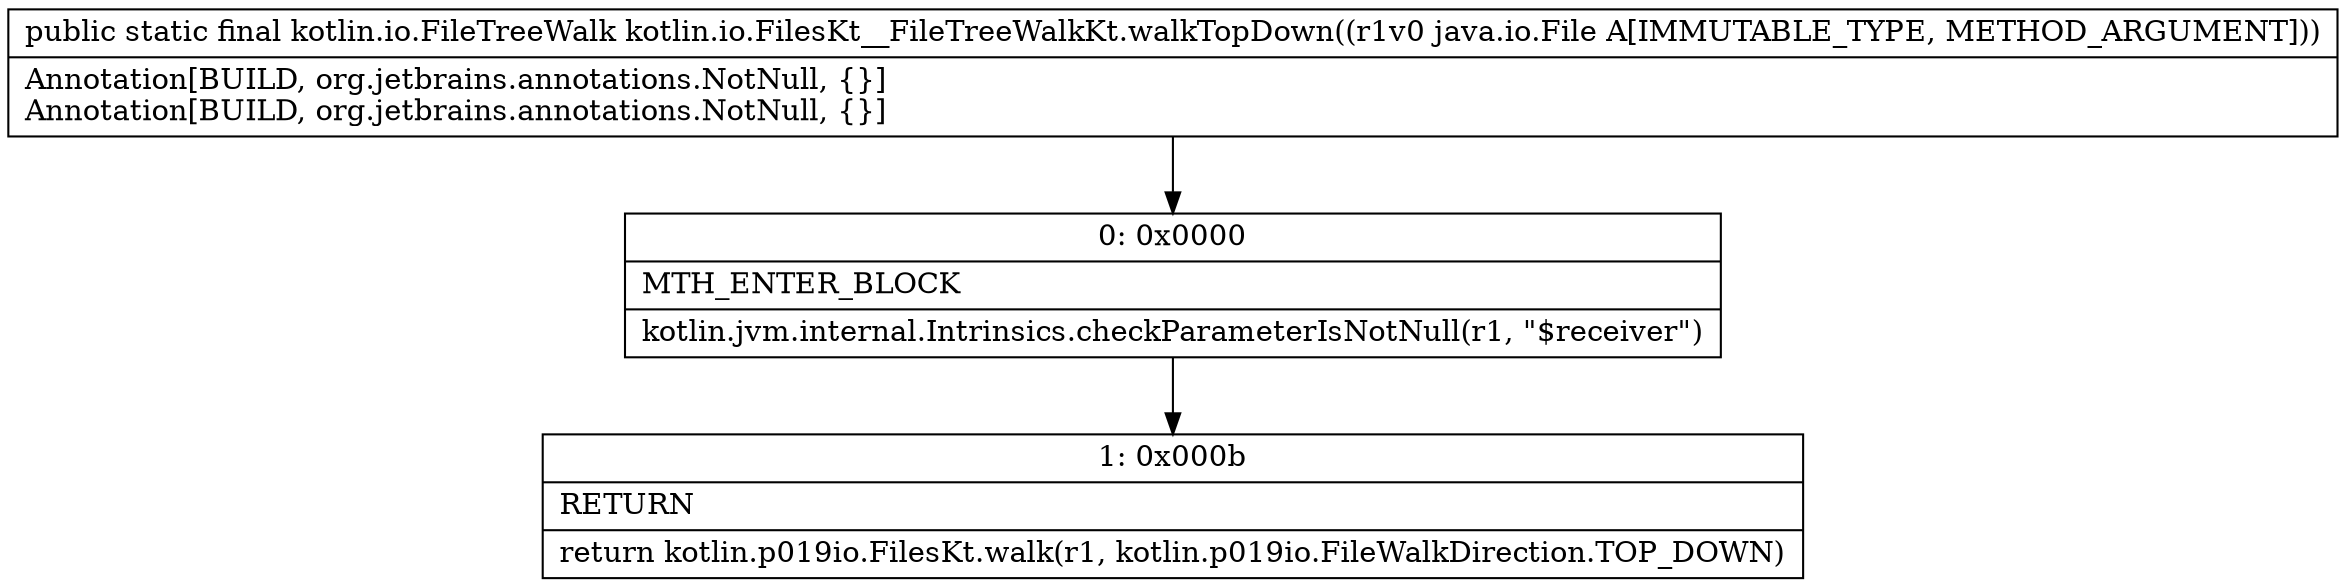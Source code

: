 digraph "CFG forkotlin.io.FilesKt__FileTreeWalkKt.walkTopDown(Ljava\/io\/File;)Lkotlin\/io\/FileTreeWalk;" {
Node_0 [shape=record,label="{0\:\ 0x0000|MTH_ENTER_BLOCK\l|kotlin.jvm.internal.Intrinsics.checkParameterIsNotNull(r1, \"$receiver\")\l}"];
Node_1 [shape=record,label="{1\:\ 0x000b|RETURN\l|return kotlin.p019io.FilesKt.walk(r1, kotlin.p019io.FileWalkDirection.TOP_DOWN)\l}"];
MethodNode[shape=record,label="{public static final kotlin.io.FileTreeWalk kotlin.io.FilesKt__FileTreeWalkKt.walkTopDown((r1v0 java.io.File A[IMMUTABLE_TYPE, METHOD_ARGUMENT]))  | Annotation[BUILD, org.jetbrains.annotations.NotNull, \{\}]\lAnnotation[BUILD, org.jetbrains.annotations.NotNull, \{\}]\l}"];
MethodNode -> Node_0;
Node_0 -> Node_1;
}

